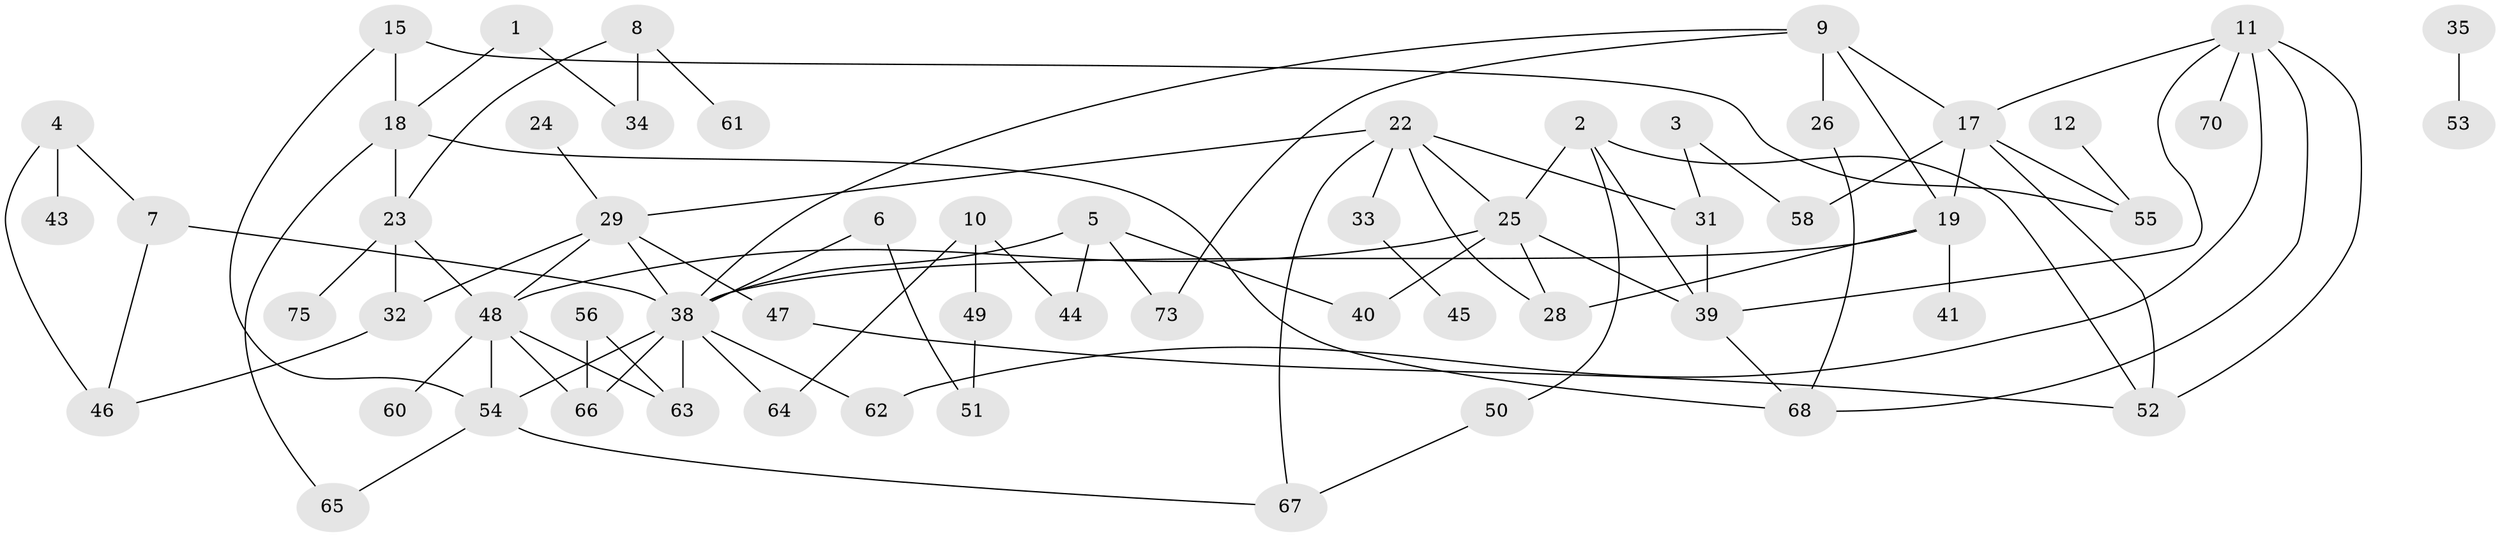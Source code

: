 // original degree distribution, {1: 0.2214765100671141, 5: 0.053691275167785234, 2: 0.2751677852348993, 3: 0.2483221476510067, 4: 0.087248322147651, 0: 0.10067114093959731, 6: 0.013422818791946308}
// Generated by graph-tools (version 1.1) at 2025/33/03/09/25 02:33:41]
// undirected, 59 vertices, 90 edges
graph export_dot {
graph [start="1"]
  node [color=gray90,style=filled];
  1;
  2;
  3;
  4;
  5;
  6;
  7;
  8;
  9;
  10;
  11;
  12;
  15;
  17;
  18;
  19;
  22;
  23;
  24;
  25;
  26;
  28;
  29;
  31;
  32;
  33;
  34;
  35;
  38;
  39;
  40;
  41;
  43;
  44;
  45;
  46;
  47;
  48;
  49;
  50;
  51;
  52;
  53;
  54;
  55;
  56;
  58;
  60;
  61;
  62;
  63;
  64;
  65;
  66;
  67;
  68;
  70;
  73;
  75;
  1 -- 18 [weight=1.0];
  1 -- 34 [weight=1.0];
  2 -- 25 [weight=1.0];
  2 -- 39 [weight=1.0];
  2 -- 50 [weight=1.0];
  2 -- 52 [weight=1.0];
  3 -- 31 [weight=1.0];
  3 -- 58 [weight=1.0];
  4 -- 7 [weight=1.0];
  4 -- 43 [weight=1.0];
  4 -- 46 [weight=1.0];
  5 -- 38 [weight=1.0];
  5 -- 40 [weight=1.0];
  5 -- 44 [weight=1.0];
  5 -- 73 [weight=1.0];
  6 -- 38 [weight=1.0];
  6 -- 51 [weight=1.0];
  7 -- 38 [weight=2.0];
  7 -- 46 [weight=1.0];
  8 -- 23 [weight=1.0];
  8 -- 34 [weight=1.0];
  8 -- 61 [weight=1.0];
  9 -- 17 [weight=1.0];
  9 -- 19 [weight=1.0];
  9 -- 26 [weight=1.0];
  9 -- 38 [weight=1.0];
  9 -- 73 [weight=1.0];
  10 -- 44 [weight=1.0];
  10 -- 49 [weight=1.0];
  10 -- 64 [weight=1.0];
  11 -- 17 [weight=1.0];
  11 -- 39 [weight=1.0];
  11 -- 52 [weight=1.0];
  11 -- 62 [weight=1.0];
  11 -- 68 [weight=1.0];
  11 -- 70 [weight=1.0];
  12 -- 55 [weight=1.0];
  15 -- 18 [weight=1.0];
  15 -- 54 [weight=1.0];
  15 -- 55 [weight=1.0];
  17 -- 19 [weight=1.0];
  17 -- 52 [weight=1.0];
  17 -- 55 [weight=1.0];
  17 -- 58 [weight=1.0];
  18 -- 23 [weight=1.0];
  18 -- 65 [weight=1.0];
  18 -- 68 [weight=1.0];
  19 -- 28 [weight=1.0];
  19 -- 38 [weight=1.0];
  19 -- 41 [weight=1.0];
  22 -- 25 [weight=1.0];
  22 -- 28 [weight=1.0];
  22 -- 29 [weight=1.0];
  22 -- 31 [weight=1.0];
  22 -- 33 [weight=1.0];
  22 -- 67 [weight=1.0];
  23 -- 32 [weight=1.0];
  23 -- 48 [weight=1.0];
  23 -- 75 [weight=1.0];
  24 -- 29 [weight=1.0];
  25 -- 28 [weight=1.0];
  25 -- 39 [weight=1.0];
  25 -- 40 [weight=1.0];
  25 -- 48 [weight=1.0];
  26 -- 68 [weight=1.0];
  29 -- 32 [weight=1.0];
  29 -- 38 [weight=1.0];
  29 -- 47 [weight=1.0];
  29 -- 48 [weight=1.0];
  31 -- 39 [weight=1.0];
  32 -- 46 [weight=1.0];
  33 -- 45 [weight=1.0];
  35 -- 53 [weight=2.0];
  38 -- 54 [weight=1.0];
  38 -- 62 [weight=1.0];
  38 -- 63 [weight=1.0];
  38 -- 64 [weight=1.0];
  38 -- 66 [weight=1.0];
  39 -- 68 [weight=1.0];
  47 -- 52 [weight=1.0];
  48 -- 54 [weight=1.0];
  48 -- 60 [weight=1.0];
  48 -- 63 [weight=1.0];
  48 -- 66 [weight=1.0];
  49 -- 51 [weight=1.0];
  50 -- 67 [weight=1.0];
  54 -- 65 [weight=1.0];
  54 -- 67 [weight=1.0];
  56 -- 63 [weight=1.0];
  56 -- 66 [weight=1.0];
}
